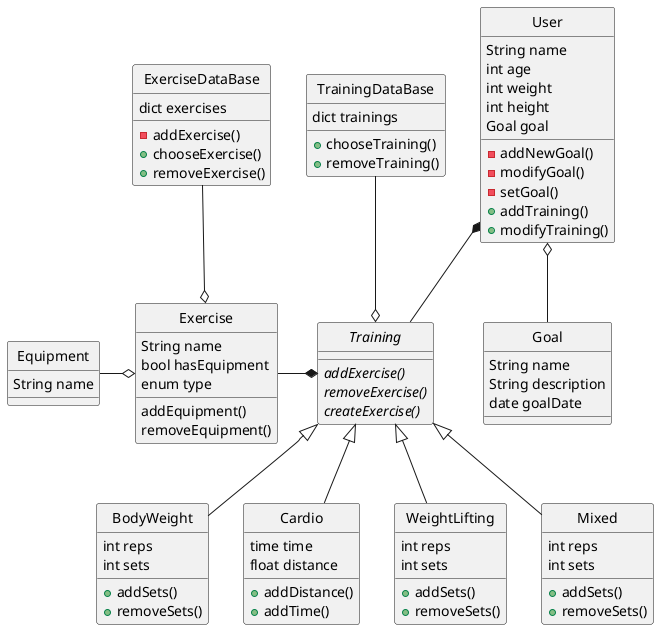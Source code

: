 @startuml FitnessUml
skinparam Style strictuml
class User {
    String name
    int age
    int weight
    int height
    Goal goal
    -addNewGoal()
    -modifyGoal()
    -setGoal()
    +addTraining()
    +modifyTraining()
}

User o-- Goal
User *-- Training

class Goal {
    String name
    String description
    date goalDate
}

class TrainingDataBase {
    dict trainings
    +chooseTraining()
    +removeTraining()
}

TrainingDataBase --o Training
ExerciseDataBase --o Exercise

class ExerciseDataBase {
    dict exercises
    -addExercise()
    +chooseExercise()
    +removeExercise()
}

class Exercise {
    String name
    bool hasEquipment
    enum type
    addEquipment()
    removeEquipment()
}

Equipment -o Exercise
Exercise -* Training

class Equipment {
    String name
}

abstract class Training {
    {abstract} addExercise()
    {abstract} removeExercise()
    {abstract} createExercise()
}

Training <|-- BodyWeight
Training <|-- Cardio
Training <|-- WeightLifting
Training <|-- Mixed

class BodyWeight {
    int reps
    int sets
    +addSets()
    +removeSets()
}

class Cardio {
    time time 
    float distance
    +addDistance()
    +addTime()

}

class WeightLifting {
    int reps
    int sets
    +addSets()
    +removeSets()
}

class Mixed {
    int reps
    int sets
    +addSets()
    +removeSets()
}


@enduml